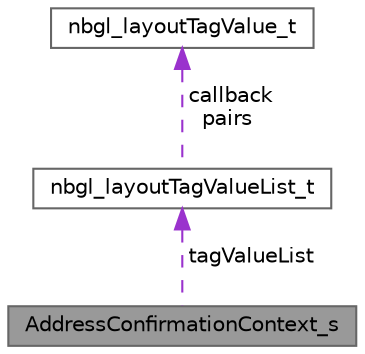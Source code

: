 digraph "AddressConfirmationContext_s"
{
 // LATEX_PDF_SIZE
  bgcolor="transparent";
  edge [fontname=Helvetica,fontsize=10,labelfontname=Helvetica,labelfontsize=10];
  node [fontname=Helvetica,fontsize=10,shape=box,height=0.2,width=0.4];
  Node1 [label="AddressConfirmationContext_s",height=0.2,width=0.4,color="gray40", fillcolor="grey60", style="filled", fontcolor="black",tooltip=" "];
  Node2 -> Node1 [dir="back",color="darkorchid3",style="dashed",label=" tagValueList" ];
  Node2 [label="nbgl_layoutTagValueList_t",height=0.2,width=0.4,color="gray40", fillcolor="white", style="filled",URL="$structnbgl__layoutTagValueList__t.html",tooltip="This structure contains a list of [tag,value] pairs."];
  Node3 -> Node2 [dir="back",color="darkorchid3",style="dashed",label=" callback\npairs" ];
  Node3 [label="nbgl_layoutTagValue_t",height=0.2,width=0.4,color="gray40", fillcolor="white", style="filled",URL="$structnbgl__layoutTagValue__t.html",tooltip="This structure contains a [tag,value] pair."];
}

